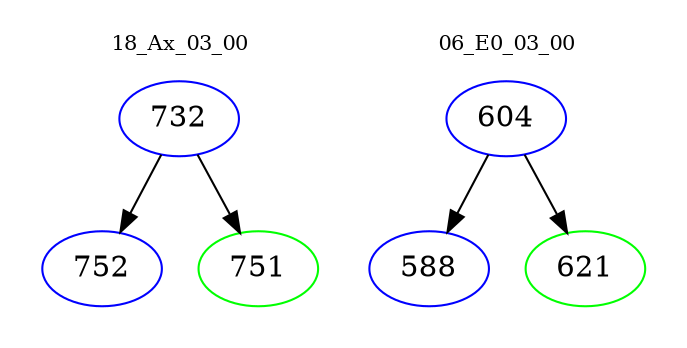 digraph{
subgraph cluster_0 {
color = white
label = "18_Ax_03_00";
fontsize=10;
T0_732 [label="732", color="blue"]
T0_732 -> T0_752 [color="black"]
T0_752 [label="752", color="blue"]
T0_732 -> T0_751 [color="black"]
T0_751 [label="751", color="green"]
}
subgraph cluster_1 {
color = white
label = "06_E0_03_00";
fontsize=10;
T1_604 [label="604", color="blue"]
T1_604 -> T1_588 [color="black"]
T1_588 [label="588", color="blue"]
T1_604 -> T1_621 [color="black"]
T1_621 [label="621", color="green"]
}
}
